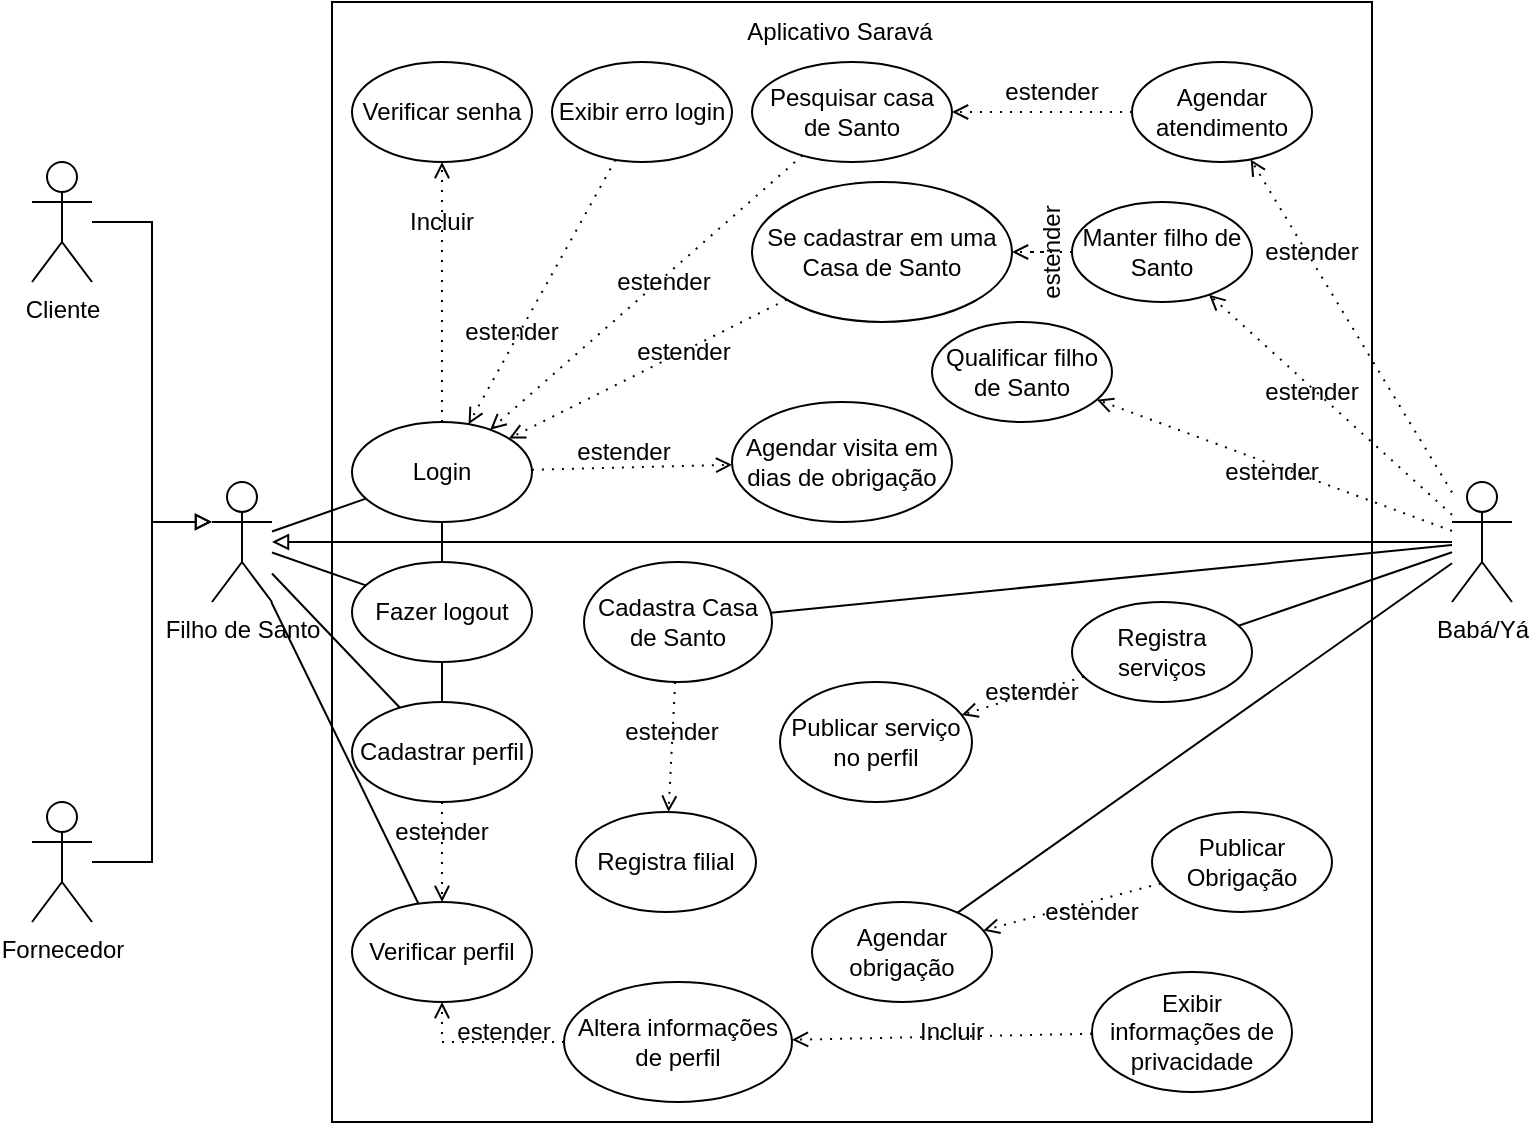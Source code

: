 <mxfile version="21.2.3" type="github">
  <diagram name="Página-1" id="qdJAIErTa3_OZhV43gP3">
    <mxGraphModel dx="1877" dy="581" grid="1" gridSize="10" guides="1" tooltips="1" connect="1" arrows="1" fold="1" page="1" pageScale="1" pageWidth="827" pageHeight="1169" math="0" shadow="0">
      <root>
        <mxCell id="0" />
        <mxCell id="1" parent="0" />
        <mxCell id="CGxqhOOmp8vVRm9FMEJQ-3" value="" style="rounded=0;whiteSpace=wrap;html=1;" vertex="1" parent="1">
          <mxGeometry x="160" y="40" width="520" height="560" as="geometry" />
        </mxCell>
        <mxCell id="CGxqhOOmp8vVRm9FMEJQ-35" style="rounded=0;orthogonalLoop=1;jettySize=auto;html=1;endArrow=none;endFill=0;" edge="1" parent="1" source="CGxqhOOmp8vVRm9FMEJQ-4" target="CGxqhOOmp8vVRm9FMEJQ-31">
          <mxGeometry relative="1" as="geometry" />
        </mxCell>
        <mxCell id="CGxqhOOmp8vVRm9FMEJQ-36" style="rounded=0;orthogonalLoop=1;jettySize=auto;html=1;endArrow=none;endFill=0;" edge="1" parent="1" source="CGxqhOOmp8vVRm9FMEJQ-4" target="CGxqhOOmp8vVRm9FMEJQ-32">
          <mxGeometry relative="1" as="geometry" />
        </mxCell>
        <mxCell id="CGxqhOOmp8vVRm9FMEJQ-69" style="rounded=0;orthogonalLoop=1;jettySize=auto;html=1;endArrow=none;endFill=0;" edge="1" parent="1" source="CGxqhOOmp8vVRm9FMEJQ-4" target="CGxqhOOmp8vVRm9FMEJQ-66">
          <mxGeometry relative="1" as="geometry" />
        </mxCell>
        <mxCell id="CGxqhOOmp8vVRm9FMEJQ-118" style="rounded=0;orthogonalLoop=1;jettySize=auto;html=1;endArrow=none;endFill=0;" edge="1" parent="1" source="CGxqhOOmp8vVRm9FMEJQ-4" target="CGxqhOOmp8vVRm9FMEJQ-73">
          <mxGeometry relative="1" as="geometry" />
        </mxCell>
        <mxCell id="CGxqhOOmp8vVRm9FMEJQ-4" value="Filho de Santo" style="shape=umlActor;verticalLabelPosition=bottom;verticalAlign=top;html=1;outlineConnect=0;" vertex="1" parent="1">
          <mxGeometry x="100" y="280" width="30" height="60" as="geometry" />
        </mxCell>
        <mxCell id="CGxqhOOmp8vVRm9FMEJQ-25" style="edgeStyle=orthogonalEdgeStyle;rounded=0;orthogonalLoop=1;jettySize=auto;html=1;entryX=0;entryY=0.333;entryDx=0;entryDy=0;entryPerimeter=0;endArrow=block;endFill=0;" edge="1" parent="1" source="CGxqhOOmp8vVRm9FMEJQ-5" target="CGxqhOOmp8vVRm9FMEJQ-4">
          <mxGeometry relative="1" as="geometry" />
        </mxCell>
        <mxCell id="CGxqhOOmp8vVRm9FMEJQ-5" value="Cliente" style="shape=umlActor;verticalLabelPosition=bottom;verticalAlign=top;html=1;outlineConnect=0;" vertex="1" parent="1">
          <mxGeometry x="10" y="120" width="30" height="60" as="geometry" />
        </mxCell>
        <mxCell id="CGxqhOOmp8vVRm9FMEJQ-26" style="edgeStyle=orthogonalEdgeStyle;rounded=0;orthogonalLoop=1;jettySize=auto;html=1;entryX=0;entryY=0.333;entryDx=0;entryDy=0;entryPerimeter=0;endArrow=block;endFill=0;" edge="1" parent="1" source="CGxqhOOmp8vVRm9FMEJQ-6" target="CGxqhOOmp8vVRm9FMEJQ-4">
          <mxGeometry relative="1" as="geometry" />
        </mxCell>
        <mxCell id="CGxqhOOmp8vVRm9FMEJQ-6" value="Fornecedor" style="shape=umlActor;verticalLabelPosition=bottom;verticalAlign=top;html=1;outlineConnect=0;" vertex="1" parent="1">
          <mxGeometry x="10" y="440" width="30" height="60" as="geometry" />
        </mxCell>
        <mxCell id="CGxqhOOmp8vVRm9FMEJQ-51" style="rounded=0;orthogonalLoop=1;jettySize=auto;html=1;endArrow=open;endFill=0;dashed=1;dashPattern=1 4;" edge="1" parent="1" source="CGxqhOOmp8vVRm9FMEJQ-7" target="CGxqhOOmp8vVRm9FMEJQ-48">
          <mxGeometry relative="1" as="geometry" />
        </mxCell>
        <mxCell id="CGxqhOOmp8vVRm9FMEJQ-64" style="rounded=0;orthogonalLoop=1;jettySize=auto;html=1;endArrow=block;endFill=0;" edge="1" parent="1" source="CGxqhOOmp8vVRm9FMEJQ-7" target="CGxqhOOmp8vVRm9FMEJQ-4">
          <mxGeometry relative="1" as="geometry" />
        </mxCell>
        <mxCell id="CGxqhOOmp8vVRm9FMEJQ-88" style="rounded=0;orthogonalLoop=1;jettySize=auto;html=1;dashed=1;dashPattern=1 4;endArrow=open;endFill=0;" edge="1" parent="1" source="CGxqhOOmp8vVRm9FMEJQ-7" target="CGxqhOOmp8vVRm9FMEJQ-53">
          <mxGeometry relative="1" as="geometry" />
        </mxCell>
        <mxCell id="CGxqhOOmp8vVRm9FMEJQ-89" style="rounded=0;orthogonalLoop=1;jettySize=auto;html=1;endArrow=open;endFill=0;dashed=1;dashPattern=1 4;" edge="1" parent="1" source="CGxqhOOmp8vVRm9FMEJQ-7" target="CGxqhOOmp8vVRm9FMEJQ-82">
          <mxGeometry relative="1" as="geometry" />
        </mxCell>
        <mxCell id="CGxqhOOmp8vVRm9FMEJQ-94" style="rounded=0;orthogonalLoop=1;jettySize=auto;html=1;endArrow=none;endFill=0;" edge="1" parent="1" source="CGxqhOOmp8vVRm9FMEJQ-7" target="CGxqhOOmp8vVRm9FMEJQ-93">
          <mxGeometry relative="1" as="geometry" />
        </mxCell>
        <mxCell id="CGxqhOOmp8vVRm9FMEJQ-101" style="rounded=0;orthogonalLoop=1;jettySize=auto;html=1;endArrow=none;endFill=0;" edge="1" parent="1" source="CGxqhOOmp8vVRm9FMEJQ-7" target="CGxqhOOmp8vVRm9FMEJQ-100">
          <mxGeometry relative="1" as="geometry" />
        </mxCell>
        <mxCell id="CGxqhOOmp8vVRm9FMEJQ-103" style="rounded=0;orthogonalLoop=1;jettySize=auto;html=1;endArrow=none;endFill=0;" edge="1" parent="1" source="CGxqhOOmp8vVRm9FMEJQ-7" target="CGxqhOOmp8vVRm9FMEJQ-102">
          <mxGeometry relative="1" as="geometry" />
        </mxCell>
        <mxCell id="CGxqhOOmp8vVRm9FMEJQ-7" value="Babá/Yá" style="shape=umlActor;verticalLabelPosition=bottom;verticalAlign=top;html=1;outlineConnect=0;" vertex="1" parent="1">
          <mxGeometry x="720" y="280" width="30" height="60" as="geometry" />
        </mxCell>
        <mxCell id="CGxqhOOmp8vVRm9FMEJQ-10" value="Aplicativo Saravá" style="text;html=1;strokeColor=none;fillColor=none;align=center;verticalAlign=middle;whiteSpace=wrap;rounded=0;" vertex="1" parent="1">
          <mxGeometry x="356" y="40" width="116" height="30" as="geometry" />
        </mxCell>
        <mxCell id="CGxqhOOmp8vVRm9FMEJQ-11" value="Verificar senha" style="ellipse;whiteSpace=wrap;html=1;" vertex="1" parent="1">
          <mxGeometry x="170" y="70" width="90" height="50" as="geometry" />
        </mxCell>
        <mxCell id="CGxqhOOmp8vVRm9FMEJQ-39" style="rounded=0;orthogonalLoop=1;jettySize=auto;html=1;endArrow=open;endFill=0;dashed=1;dashPattern=1 4;" edge="1" parent="1" source="CGxqhOOmp8vVRm9FMEJQ-13" target="CGxqhOOmp8vVRm9FMEJQ-31">
          <mxGeometry relative="1" as="geometry" />
        </mxCell>
        <mxCell id="CGxqhOOmp8vVRm9FMEJQ-13" value="Exibir erro login" style="ellipse;whiteSpace=wrap;html=1;" vertex="1" parent="1">
          <mxGeometry x="270" y="70" width="90" height="50" as="geometry" />
        </mxCell>
        <mxCell id="CGxqhOOmp8vVRm9FMEJQ-44" style="edgeStyle=orthogonalEdgeStyle;rounded=0;orthogonalLoop=1;jettySize=auto;html=1;dashed=1;dashPattern=1 4;endArrow=open;endFill=0;" edge="1" parent="1" source="CGxqhOOmp8vVRm9FMEJQ-31" target="CGxqhOOmp8vVRm9FMEJQ-11">
          <mxGeometry relative="1" as="geometry" />
        </mxCell>
        <mxCell id="CGxqhOOmp8vVRm9FMEJQ-70" style="rounded=0;orthogonalLoop=1;jettySize=auto;html=1;endArrow=none;endFill=0;" edge="1" parent="1" source="CGxqhOOmp8vVRm9FMEJQ-31" target="CGxqhOOmp8vVRm9FMEJQ-66">
          <mxGeometry relative="1" as="geometry">
            <mxPoint x="215.01" y="410" as="targetPoint" />
          </mxGeometry>
        </mxCell>
        <mxCell id="CGxqhOOmp8vVRm9FMEJQ-95" style="rounded=0;orthogonalLoop=1;jettySize=auto;html=1;dashed=1;dashPattern=1 4;endArrow=open;endFill=0;" edge="1" parent="1" source="CGxqhOOmp8vVRm9FMEJQ-31" target="CGxqhOOmp8vVRm9FMEJQ-90">
          <mxGeometry relative="1" as="geometry" />
        </mxCell>
        <mxCell id="CGxqhOOmp8vVRm9FMEJQ-31" value="Login" style="ellipse;whiteSpace=wrap;html=1;" vertex="1" parent="1">
          <mxGeometry x="170" y="250" width="90" height="50" as="geometry" />
        </mxCell>
        <mxCell id="CGxqhOOmp8vVRm9FMEJQ-33" style="rounded=0;orthogonalLoop=1;jettySize=auto;html=1;endArrow=none;endFill=0;" edge="1" parent="1" source="CGxqhOOmp8vVRm9FMEJQ-32" target="CGxqhOOmp8vVRm9FMEJQ-31">
          <mxGeometry relative="1" as="geometry" />
        </mxCell>
        <mxCell id="CGxqhOOmp8vVRm9FMEJQ-32" value="Fazer logout" style="ellipse;whiteSpace=wrap;html=1;" vertex="1" parent="1">
          <mxGeometry x="170" y="320" width="90" height="50" as="geometry" />
        </mxCell>
        <mxCell id="CGxqhOOmp8vVRm9FMEJQ-41" value="estender" style="text;html=1;strokeColor=none;fillColor=none;align=center;verticalAlign=middle;whiteSpace=wrap;rounded=0;" vertex="1" parent="1">
          <mxGeometry x="220" y="190" width="60" height="30" as="geometry" />
        </mxCell>
        <mxCell id="CGxqhOOmp8vVRm9FMEJQ-40" value="Incluir" style="text;html=1;strokeColor=none;fillColor=none;align=center;verticalAlign=middle;whiteSpace=wrap;rounded=0;" vertex="1" parent="1">
          <mxGeometry x="185" y="135" width="60" height="30" as="geometry" />
        </mxCell>
        <mxCell id="CGxqhOOmp8vVRm9FMEJQ-46" style="rounded=0;orthogonalLoop=1;jettySize=auto;html=1;dashed=1;dashPattern=1 4;endArrow=open;endFill=0;" edge="1" parent="1" source="CGxqhOOmp8vVRm9FMEJQ-45" target="CGxqhOOmp8vVRm9FMEJQ-31">
          <mxGeometry relative="1" as="geometry" />
        </mxCell>
        <mxCell id="CGxqhOOmp8vVRm9FMEJQ-45" value="Pesquisar casa de Santo" style="ellipse;whiteSpace=wrap;html=1;" vertex="1" parent="1">
          <mxGeometry x="370" y="70" width="100" height="50" as="geometry" />
        </mxCell>
        <mxCell id="CGxqhOOmp8vVRm9FMEJQ-47" value="estender" style="text;html=1;strokeColor=none;fillColor=none;align=center;verticalAlign=middle;whiteSpace=wrap;rounded=0;" vertex="1" parent="1">
          <mxGeometry x="296" y="165" width="60" height="30" as="geometry" />
        </mxCell>
        <mxCell id="CGxqhOOmp8vVRm9FMEJQ-49" style="edgeStyle=orthogonalEdgeStyle;rounded=0;orthogonalLoop=1;jettySize=auto;html=1;endArrow=open;endFill=0;dashed=1;dashPattern=1 4;" edge="1" parent="1" source="CGxqhOOmp8vVRm9FMEJQ-48" target="CGxqhOOmp8vVRm9FMEJQ-45">
          <mxGeometry relative="1" as="geometry" />
        </mxCell>
        <mxCell id="CGxqhOOmp8vVRm9FMEJQ-48" value="Agendar atendimento" style="ellipse;whiteSpace=wrap;html=1;" vertex="1" parent="1">
          <mxGeometry x="560" y="70" width="90" height="50" as="geometry" />
        </mxCell>
        <mxCell id="CGxqhOOmp8vVRm9FMEJQ-50" value="estender" style="text;html=1;strokeColor=none;fillColor=none;align=center;verticalAlign=middle;whiteSpace=wrap;rounded=0;" vertex="1" parent="1">
          <mxGeometry x="490" y="70" width="60" height="30" as="geometry" />
        </mxCell>
        <mxCell id="CGxqhOOmp8vVRm9FMEJQ-52" value="estender" style="text;html=1;strokeColor=none;fillColor=none;align=center;verticalAlign=middle;whiteSpace=wrap;rounded=0;" vertex="1" parent="1">
          <mxGeometry x="620" y="150" width="60" height="30" as="geometry" />
        </mxCell>
        <mxCell id="CGxqhOOmp8vVRm9FMEJQ-56" style="edgeStyle=orthogonalEdgeStyle;rounded=0;orthogonalLoop=1;jettySize=auto;html=1;dashed=1;dashPattern=1 4;endArrow=open;endFill=0;" edge="1" parent="1" source="CGxqhOOmp8vVRm9FMEJQ-53" target="CGxqhOOmp8vVRm9FMEJQ-55">
          <mxGeometry relative="1" as="geometry" />
        </mxCell>
        <mxCell id="CGxqhOOmp8vVRm9FMEJQ-53" value="Manter filho de Santo" style="ellipse;whiteSpace=wrap;html=1;" vertex="1" parent="1">
          <mxGeometry x="530" y="140" width="90" height="50" as="geometry" />
        </mxCell>
        <mxCell id="CGxqhOOmp8vVRm9FMEJQ-57" style="rounded=0;orthogonalLoop=1;jettySize=auto;html=1;endArrow=open;endFill=0;dashed=1;dashPattern=1 4;" edge="1" parent="1" source="CGxqhOOmp8vVRm9FMEJQ-55" target="CGxqhOOmp8vVRm9FMEJQ-31">
          <mxGeometry relative="1" as="geometry" />
        </mxCell>
        <mxCell id="CGxqhOOmp8vVRm9FMEJQ-55" value="Se cadastrar em uma Casa de Santo" style="ellipse;whiteSpace=wrap;html=1;" vertex="1" parent="1">
          <mxGeometry x="370" y="130" width="130" height="70" as="geometry" />
        </mxCell>
        <mxCell id="CGxqhOOmp8vVRm9FMEJQ-58" value="estender" style="text;html=1;strokeColor=none;fillColor=none;align=center;verticalAlign=middle;whiteSpace=wrap;rounded=0;" vertex="1" parent="1">
          <mxGeometry x="306" y="200" width="60" height="30" as="geometry" />
        </mxCell>
        <mxCell id="CGxqhOOmp8vVRm9FMEJQ-60" value="estender" style="text;html=1;strokeColor=none;fillColor=none;align=center;verticalAlign=middle;whiteSpace=wrap;rounded=0;rotation=-90;" vertex="1" parent="1">
          <mxGeometry x="490" y="150" width="60" height="30" as="geometry" />
        </mxCell>
        <mxCell id="CGxqhOOmp8vVRm9FMEJQ-74" style="edgeStyle=orthogonalEdgeStyle;rounded=0;orthogonalLoop=1;jettySize=auto;html=1;dashed=1;dashPattern=1 4;endArrow=open;endFill=0;" edge="1" parent="1" source="CGxqhOOmp8vVRm9FMEJQ-66" target="CGxqhOOmp8vVRm9FMEJQ-73">
          <mxGeometry relative="1" as="geometry" />
        </mxCell>
        <mxCell id="CGxqhOOmp8vVRm9FMEJQ-66" value="Cadastrar perfil" style="ellipse;whiteSpace=wrap;html=1;" vertex="1" parent="1">
          <mxGeometry x="170" y="390" width="90" height="50" as="geometry" />
        </mxCell>
        <mxCell id="CGxqhOOmp8vVRm9FMEJQ-73" value="Verificar perfil" style="ellipse;whiteSpace=wrap;html=1;" vertex="1" parent="1">
          <mxGeometry x="170" y="490" width="90" height="50" as="geometry" />
        </mxCell>
        <mxCell id="CGxqhOOmp8vVRm9FMEJQ-75" value="estender" style="text;html=1;strokeColor=none;fillColor=none;align=center;verticalAlign=middle;whiteSpace=wrap;rounded=0;" vertex="1" parent="1">
          <mxGeometry x="185" y="440" width="60" height="30" as="geometry" />
        </mxCell>
        <mxCell id="CGxqhOOmp8vVRm9FMEJQ-109" style="edgeStyle=orthogonalEdgeStyle;rounded=0;orthogonalLoop=1;jettySize=auto;html=1;entryX=0.5;entryY=1;entryDx=0;entryDy=0;dashed=1;dashPattern=1 4;endArrow=open;endFill=0;" edge="1" parent="1" source="CGxqhOOmp8vVRm9FMEJQ-76" target="CGxqhOOmp8vVRm9FMEJQ-73">
          <mxGeometry relative="1" as="geometry" />
        </mxCell>
        <mxCell id="CGxqhOOmp8vVRm9FMEJQ-76" value="Altera informações de perfil" style="ellipse;whiteSpace=wrap;html=1;" vertex="1" parent="1">
          <mxGeometry x="276" y="530" width="114" height="60" as="geometry" />
        </mxCell>
        <mxCell id="CGxqhOOmp8vVRm9FMEJQ-78" value="estender" style="text;html=1;strokeColor=none;fillColor=none;align=center;verticalAlign=middle;whiteSpace=wrap;rounded=0;" vertex="1" parent="1">
          <mxGeometry x="216" y="540" width="60" height="30" as="geometry" />
        </mxCell>
        <mxCell id="CGxqhOOmp8vVRm9FMEJQ-80" value="" style="rounded=0;orthogonalLoop=1;jettySize=auto;html=1;dashed=1;dashPattern=1 4;endArrow=open;endFill=0;" edge="1" parent="1" source="CGxqhOOmp8vVRm9FMEJQ-79" target="CGxqhOOmp8vVRm9FMEJQ-76">
          <mxGeometry relative="1" as="geometry" />
        </mxCell>
        <mxCell id="CGxqhOOmp8vVRm9FMEJQ-79" value="Exibir informações de privacidade" style="ellipse;whiteSpace=wrap;html=1;" vertex="1" parent="1">
          <mxGeometry x="540" y="525" width="100" height="60" as="geometry" />
        </mxCell>
        <mxCell id="CGxqhOOmp8vVRm9FMEJQ-81" value="Incluir" style="text;html=1;strokeColor=none;fillColor=none;align=center;verticalAlign=middle;whiteSpace=wrap;rounded=0;" vertex="1" parent="1">
          <mxGeometry x="440" y="540" width="60" height="30" as="geometry" />
        </mxCell>
        <mxCell id="CGxqhOOmp8vVRm9FMEJQ-82" value="Qualificar filho de Santo" style="ellipse;whiteSpace=wrap;html=1;" vertex="1" parent="1">
          <mxGeometry x="460" y="200" width="90" height="50" as="geometry" />
        </mxCell>
        <mxCell id="CGxqhOOmp8vVRm9FMEJQ-85" value="estender" style="text;html=1;strokeColor=none;fillColor=none;align=center;verticalAlign=middle;whiteSpace=wrap;rounded=0;" vertex="1" parent="1">
          <mxGeometry x="600" y="260" width="60" height="30" as="geometry" />
        </mxCell>
        <mxCell id="CGxqhOOmp8vVRm9FMEJQ-84" value="estender" style="text;html=1;strokeColor=none;fillColor=none;align=center;verticalAlign=middle;whiteSpace=wrap;rounded=0;" vertex="1" parent="1">
          <mxGeometry x="620" y="220" width="60" height="30" as="geometry" />
        </mxCell>
        <mxCell id="CGxqhOOmp8vVRm9FMEJQ-90" value="Agendar visita em dias de obrigação" style="ellipse;whiteSpace=wrap;html=1;" vertex="1" parent="1">
          <mxGeometry x="360" y="240" width="110" height="60" as="geometry" />
        </mxCell>
        <mxCell id="CGxqhOOmp8vVRm9FMEJQ-93" value="Agendar obrigação" style="ellipse;whiteSpace=wrap;html=1;" vertex="1" parent="1">
          <mxGeometry x="400" y="490" width="90" height="50" as="geometry" />
        </mxCell>
        <mxCell id="CGxqhOOmp8vVRm9FMEJQ-96" value="estender" style="text;html=1;strokeColor=none;fillColor=none;align=center;verticalAlign=middle;whiteSpace=wrap;rounded=0;rotation=0;" vertex="1" parent="1">
          <mxGeometry x="276" y="250" width="60" height="30" as="geometry" />
        </mxCell>
        <mxCell id="CGxqhOOmp8vVRm9FMEJQ-113" style="rounded=0;orthogonalLoop=1;jettySize=auto;html=1;dashed=1;dashPattern=1 4;endArrow=open;endFill=0;" edge="1" parent="1" source="CGxqhOOmp8vVRm9FMEJQ-97" target="CGxqhOOmp8vVRm9FMEJQ-93">
          <mxGeometry relative="1" as="geometry" />
        </mxCell>
        <mxCell id="CGxqhOOmp8vVRm9FMEJQ-97" value="Publicar Obrigação" style="ellipse;whiteSpace=wrap;html=1;" vertex="1" parent="1">
          <mxGeometry x="570" y="445" width="90" height="50" as="geometry" />
        </mxCell>
        <mxCell id="CGxqhOOmp8vVRm9FMEJQ-110" style="rounded=0;orthogonalLoop=1;jettySize=auto;html=1;endArrow=open;endFill=0;dashed=1;dashPattern=1 4;" edge="1" parent="1" source="CGxqhOOmp8vVRm9FMEJQ-100" target="CGxqhOOmp8vVRm9FMEJQ-104">
          <mxGeometry relative="1" as="geometry" />
        </mxCell>
        <mxCell id="CGxqhOOmp8vVRm9FMEJQ-100" value="Cadastra Casa de Santo" style="ellipse;whiteSpace=wrap;html=1;" vertex="1" parent="1">
          <mxGeometry x="286" y="320" width="94" height="60" as="geometry" />
        </mxCell>
        <mxCell id="CGxqhOOmp8vVRm9FMEJQ-116" style="rounded=0;orthogonalLoop=1;jettySize=auto;html=1;dashed=1;dashPattern=1 4;endArrow=open;endFill=0;" edge="1" parent="1" source="CGxqhOOmp8vVRm9FMEJQ-102" target="CGxqhOOmp8vVRm9FMEJQ-114">
          <mxGeometry relative="1" as="geometry" />
        </mxCell>
        <mxCell id="CGxqhOOmp8vVRm9FMEJQ-102" value="Registra serviços" style="ellipse;whiteSpace=wrap;html=1;" vertex="1" parent="1">
          <mxGeometry x="530" y="340" width="90" height="50" as="geometry" />
        </mxCell>
        <mxCell id="CGxqhOOmp8vVRm9FMEJQ-104" value="Registra filial" style="ellipse;whiteSpace=wrap;html=1;" vertex="1" parent="1">
          <mxGeometry x="282" y="445" width="90" height="50" as="geometry" />
        </mxCell>
        <mxCell id="CGxqhOOmp8vVRm9FMEJQ-111" value="estender" style="text;html=1;strokeColor=none;fillColor=none;align=center;verticalAlign=middle;whiteSpace=wrap;rounded=0;rotation=0;" vertex="1" parent="1">
          <mxGeometry x="300" y="390" width="60" height="30" as="geometry" />
        </mxCell>
        <mxCell id="CGxqhOOmp8vVRm9FMEJQ-108" value="estender" style="text;html=1;strokeColor=none;fillColor=none;align=center;verticalAlign=middle;whiteSpace=wrap;rounded=0;" vertex="1" parent="1">
          <mxGeometry x="510" y="480" width="60" height="30" as="geometry" />
        </mxCell>
        <mxCell id="CGxqhOOmp8vVRm9FMEJQ-114" value="Publicar serviço no perfil" style="ellipse;whiteSpace=wrap;html=1;" vertex="1" parent="1">
          <mxGeometry x="384" y="380" width="96" height="60" as="geometry" />
        </mxCell>
        <mxCell id="CGxqhOOmp8vVRm9FMEJQ-117" value="estender" style="text;html=1;strokeColor=none;fillColor=none;align=center;verticalAlign=middle;whiteSpace=wrap;rounded=0;" vertex="1" parent="1">
          <mxGeometry x="480" y="370" width="60" height="30" as="geometry" />
        </mxCell>
      </root>
    </mxGraphModel>
  </diagram>
</mxfile>
